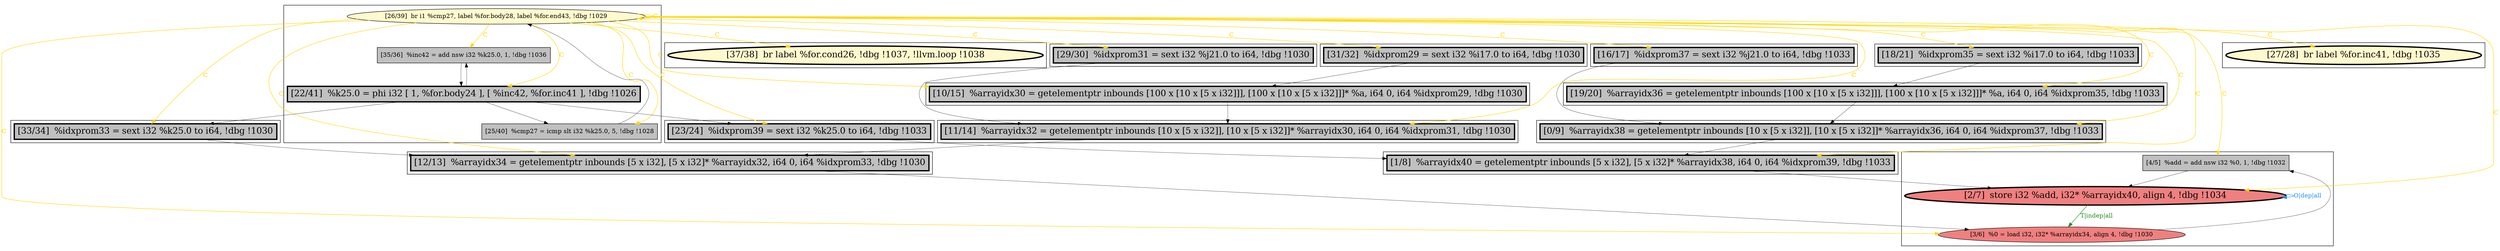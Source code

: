 
digraph G {



node743->node747 [style=solid,color=gold,label="C",penwidth=1.0,fontcolor=gold ]
node743->node736 [style=solid,color=gold,label="C",penwidth=1.0,fontcolor=gold ]
node743->node730 [style=solid,color=gold,label="C",penwidth=1.0,fontcolor=gold ]
node743->node728 [style=solid,color=gold,label="C",penwidth=1.0,fontcolor=gold ]
node743->node732 [style=solid,color=gold,label="C",penwidth=1.0,fontcolor=gold ]
node743->node738 [style=solid,color=gold,label="C",penwidth=1.0,fontcolor=gold ]
node741->node728 [style=solid,color=black,label="",penwidth=0.5,fontcolor=black ]
node743->node745 [style=solid,color=gold,label="C",penwidth=1.0,fontcolor=gold ]
node743->node729 [style=solid,color=gold,label="C",penwidth=1.0,fontcolor=gold ]
node744->node739 [style=solid,color=black,label="",penwidth=0.5,fontcolor=black ]
node732->node741 [style=solid,color=black,label="",penwidth=0.5,fontcolor=black ]
node746->node732 [style=solid,color=black,label="",penwidth=0.5,fontcolor=black ]
node743->node739 [style=solid,color=gold,label="C",penwidth=1.0,fontcolor=gold ]
node734->node747 [style=solid,color=black,label="",penwidth=0.5,fontcolor=black ]
node743->node737 [style=solid,color=gold,label="C",penwidth=1.0,fontcolor=gold ]
node743->node731 [style=solid,color=gold,label="C",penwidth=1.0,fontcolor=gold ]
node743->node740 [style=solid,color=gold,label="C",penwidth=1.0,fontcolor=gold ]
node744->node742 [style=solid,color=black,label="",penwidth=0.5,fontcolor=black ]
node737->node731 [style=solid,color=black,label="",penwidth=0.5,fontcolor=black ]
node743->node742 [style=solid,color=gold,label="C",penwidth=1.0,fontcolor=gold ]
node747->node731 [style=solid,color=black,label="",penwidth=0.5,fontcolor=black ]
node728->node730 [style=solid,color=black,label="",penwidth=0.5,fontcolor=black ]
node743->node743 [style=solid,color=gold,label="C",penwidth=1.0,fontcolor=gold ]
node729->node729 [style=solid,color=dodgerblue,label="O|dep|all",penwidth=1.0,fontcolor=dodgerblue ]
node731->node729 [style=solid,color=black,label="",penwidth=0.5,fontcolor=black ]
node743->node741 [style=solid,color=gold,label="C",penwidth=1.0,fontcolor=gold ]
node743->node744 [style=solid,color=gold,label="C",penwidth=1.0,fontcolor=gold ]
node733->node732 [style=solid,color=black,label="",penwidth=0.5,fontcolor=black ]
node742->node743 [style=solid,color=black,label="",penwidth=0.5,fontcolor=black ]
node743->node748 [style=solid,color=gold,label="C",penwidth=1.0,fontcolor=gold ]
node729->node728 [style=solid,color=forestgreen,label="T|indep|all",penwidth=1.0,fontcolor=forestgreen ]
node735->node747 [style=solid,color=black,label="",penwidth=0.5,fontcolor=black ]
node743->node735 [style=solid,color=gold,label="C",penwidth=1.0,fontcolor=gold ]
node744->node745 [style=solid,color=black,label="",penwidth=0.5,fontcolor=black ]
node740->node733 [style=solid,color=black,label="",penwidth=0.5,fontcolor=black ]
node743->node734 [style=solid,color=gold,label="C",penwidth=1.0,fontcolor=gold ]
node743->node733 [style=solid,color=gold,label="C",penwidth=1.0,fontcolor=gold ]
node744->node737 [style=solid,color=black,label="",penwidth=0.5,fontcolor=black ]
node745->node744 [style=solid,color=black,label="",penwidth=0.5,fontcolor=black ]
node736->node735 [style=solid,color=black,label="",penwidth=0.5,fontcolor=black ]
node730->node729 [style=solid,color=black,label="",penwidth=0.5,fontcolor=black ]
node743->node746 [style=solid,color=gold,label="C",penwidth=1.0,fontcolor=gold ]
node739->node741 [style=solid,color=black,label="",penwidth=0.5,fontcolor=black ]


subgraph cluster15 {


node748 [penwidth=3.0,fontsize=20,fillcolor=lemonchiffon,label="[27/28]  br label %for.inc41, !dbg !1035",shape=ellipse,style=filled ]



}

subgraph cluster13 {


node746 [penwidth=3.0,fontsize=20,fillcolor=grey,label="[29/30]  %idxprom31 = sext i32 %j21.0 to i64, !dbg !1030",shape=rectangle,style=filled ]



}

subgraph cluster11 {


node741 [penwidth=3.0,fontsize=20,fillcolor=grey,label="[12/13]  %arrayidx34 = getelementptr inbounds [5 x i32], [5 x i32]* %arrayidx32, i64 0, i64 %idxprom33, !dbg !1030",shape=rectangle,style=filled ]



}

subgraph cluster10 {


node740 [penwidth=3.0,fontsize=20,fillcolor=grey,label="[31/32]  %idxprom29 = sext i32 %i17.0 to i64, !dbg !1030",shape=rectangle,style=filled ]



}

subgraph cluster9 {


node739 [penwidth=3.0,fontsize=20,fillcolor=grey,label="[33/34]  %idxprom33 = sext i32 %k25.0 to i64, !dbg !1030",shape=rectangle,style=filled ]



}

subgraph cluster8 {


node738 [penwidth=3.0,fontsize=20,fillcolor=lemonchiffon,label="[37/38]  br label %for.cond26, !dbg !1037, !llvm.loop !1038",shape=ellipse,style=filled ]



}

subgraph cluster7 {


node737 [penwidth=3.0,fontsize=20,fillcolor=grey,label="[23/24]  %idxprom39 = sext i32 %k25.0 to i64, !dbg !1033",shape=rectangle,style=filled ]



}

subgraph cluster14 {


node747 [penwidth=3.0,fontsize=20,fillcolor=grey,label="[0/9]  %arrayidx38 = getelementptr inbounds [10 x [5 x i32]], [10 x [5 x i32]]* %arrayidx36, i64 0, i64 %idxprom37, !dbg !1033",shape=rectangle,style=filled ]



}

subgraph cluster6 {


node736 [penwidth=3.0,fontsize=20,fillcolor=grey,label="[18/21]  %idxprom35 = sext i32 %i17.0 to i64, !dbg !1033",shape=rectangle,style=filled ]



}

subgraph cluster0 {


node730 [fillcolor=grey,label="[4/5]  %add = add nsw i32 %0, 1, !dbg !1032",shape=rectangle,style=filled ]
node728 [fillcolor=lightcoral,label="[3/6]  %0 = load i32, i32* %arrayidx34, align 4, !dbg !1030",shape=ellipse,style=filled ]
node729 [penwidth=3.0,fontsize=20,fillcolor=lightcoral,label="[2/7]  store i32 %add, i32* %arrayidx40, align 4, !dbg !1034",shape=ellipse,style=filled ]



}

subgraph cluster12 {


node745 [fillcolor=grey,label="[35/36]  %inc42 = add nsw i32 %k25.0, 1, !dbg !1036",shape=rectangle,style=filled ]
node744 [penwidth=3.0,fontsize=20,fillcolor=grey,label="[22/41]  %k25.0 = phi i32 [ 1, %for.body24 ], [ %inc42, %for.inc41 ], !dbg !1026",shape=rectangle,style=filled ]
node742 [fillcolor=grey,label="[25/40]  %cmp27 = icmp slt i32 %k25.0, 5, !dbg !1028",shape=rectangle,style=filled ]
node743 [fillcolor=lemonchiffon,label="[26/39]  br i1 %cmp27, label %for.body28, label %for.end43, !dbg !1029",shape=ellipse,style=filled ]



}

subgraph cluster5 {


node735 [penwidth=3.0,fontsize=20,fillcolor=grey,label="[19/20]  %arrayidx36 = getelementptr inbounds [100 x [10 x [5 x i32]]], [100 x [10 x [5 x i32]]]* %a, i64 0, i64 %idxprom35, !dbg !1033",shape=rectangle,style=filled ]



}

subgraph cluster1 {


node731 [penwidth=3.0,fontsize=20,fillcolor=grey,label="[1/8]  %arrayidx40 = getelementptr inbounds [5 x i32], [5 x i32]* %arrayidx38, i64 0, i64 %idxprom39, !dbg !1033",shape=rectangle,style=filled ]



}

subgraph cluster2 {


node732 [penwidth=3.0,fontsize=20,fillcolor=grey,label="[11/14]  %arrayidx32 = getelementptr inbounds [10 x [5 x i32]], [10 x [5 x i32]]* %arrayidx30, i64 0, i64 %idxprom31, !dbg !1030",shape=rectangle,style=filled ]



}

subgraph cluster3 {


node733 [penwidth=3.0,fontsize=20,fillcolor=grey,label="[10/15]  %arrayidx30 = getelementptr inbounds [100 x [10 x [5 x i32]]], [100 x [10 x [5 x i32]]]* %a, i64 0, i64 %idxprom29, !dbg !1030",shape=rectangle,style=filled ]



}

subgraph cluster4 {


node734 [penwidth=3.0,fontsize=20,fillcolor=grey,label="[16/17]  %idxprom37 = sext i32 %j21.0 to i64, !dbg !1033",shape=rectangle,style=filled ]



}

}
